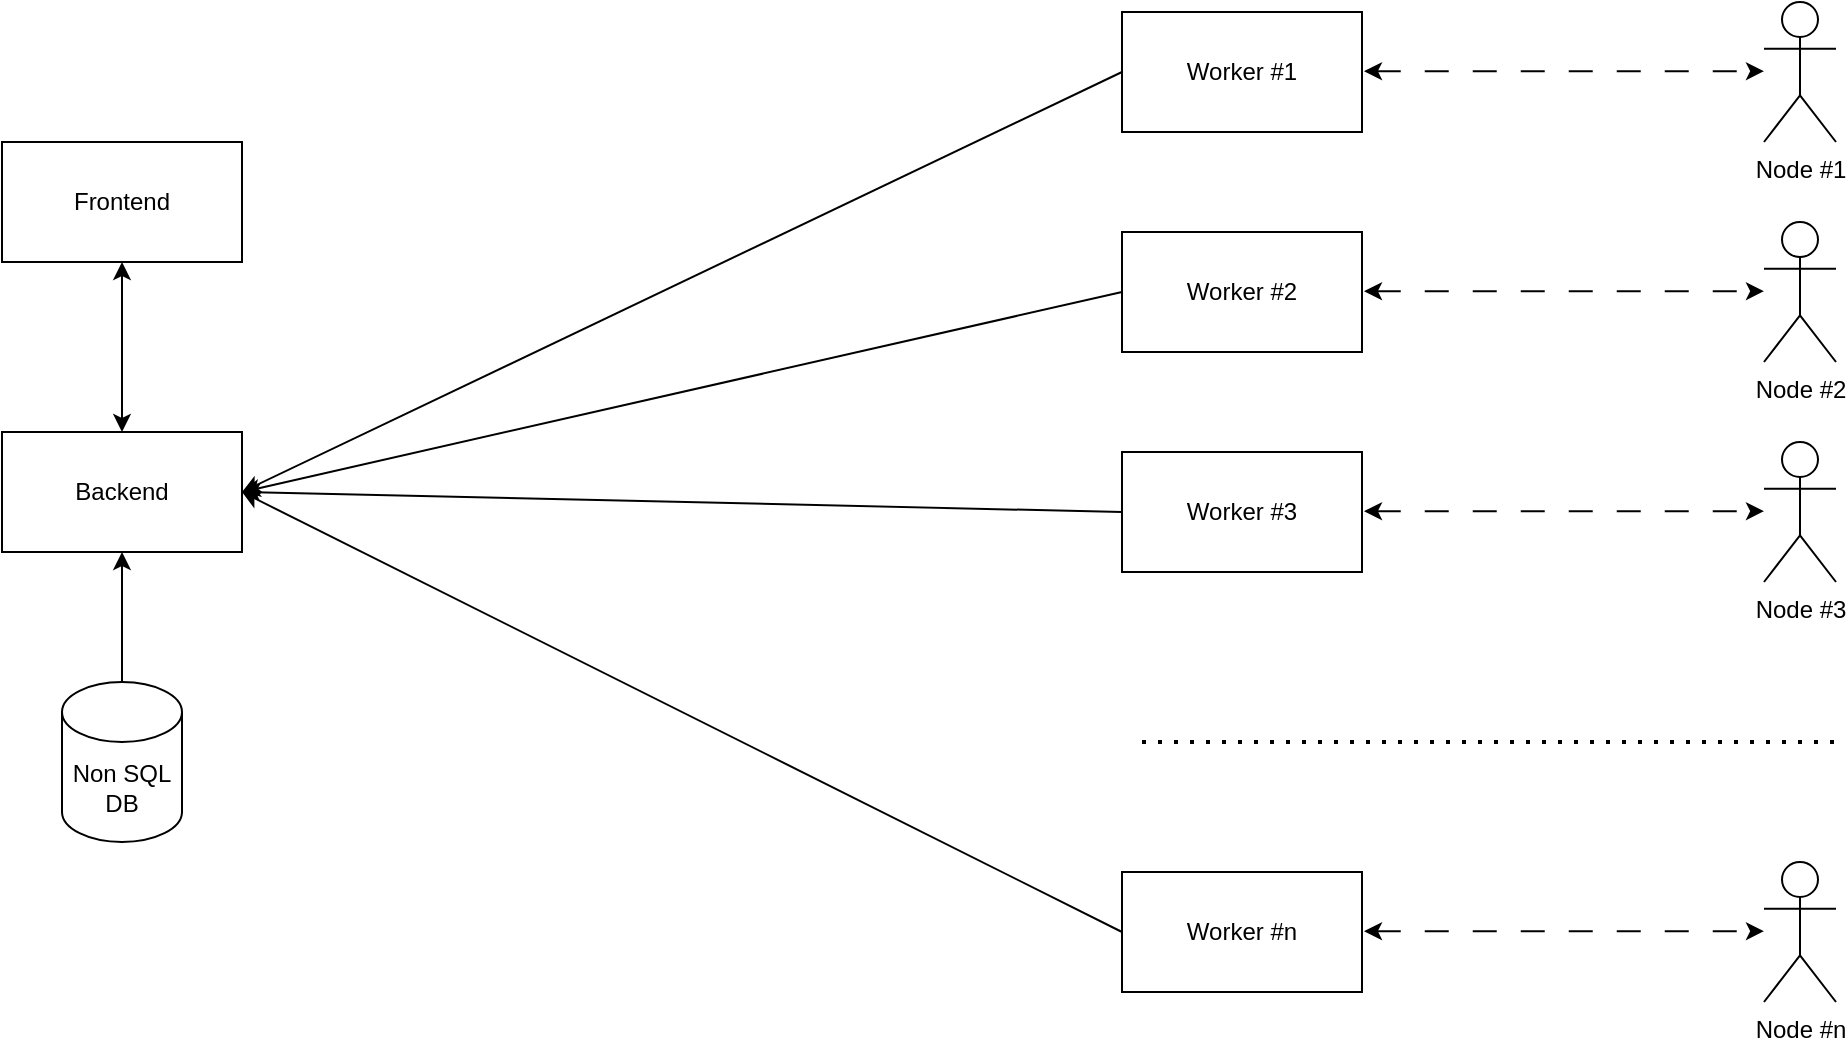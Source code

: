 <mxfile version="22.1.2" type="device">
  <diagram name="Page-1" id="AOKIrkyLKn85HgcAQ6co">
    <mxGraphModel dx="2074" dy="1204" grid="1" gridSize="10" guides="1" tooltips="1" connect="1" arrows="1" fold="1" page="1" pageScale="1" pageWidth="1169" pageHeight="827" background="none" math="0" shadow="0">
      <root>
        <mxCell id="0" />
        <mxCell id="1" parent="0" />
        <mxCell id="ybBWGSZVluEt5AXJa25l-1" value="Node #1" style="shape=umlActor;verticalLabelPosition=bottom;verticalAlign=top;html=1;outlineConnect=0;" parent="1" vertex="1">
          <mxGeometry x="1061" y="90" width="36" height="70" as="geometry" />
        </mxCell>
        <mxCell id="ybBWGSZVluEt5AXJa25l-2" value="" style="endArrow=classic;startArrow=classic;html=1;rounded=0;dashed=1;dashPattern=12 12;" parent="1" edge="1">
          <mxGeometry width="50" height="50" relative="1" as="geometry">
            <mxPoint x="861" y="124.58" as="sourcePoint" />
            <mxPoint x="1061" y="124.58" as="targetPoint" />
          </mxGeometry>
        </mxCell>
        <mxCell id="ybBWGSZVluEt5AXJa25l-7" value="Node #2" style="shape=umlActor;verticalLabelPosition=bottom;verticalAlign=top;html=1;outlineConnect=0;" parent="1" vertex="1">
          <mxGeometry x="1061" y="200" width="36" height="70" as="geometry" />
        </mxCell>
        <mxCell id="ybBWGSZVluEt5AXJa25l-8" value="" style="endArrow=classic;startArrow=classic;html=1;rounded=0;dashed=1;dashPattern=12 12;" parent="1" edge="1">
          <mxGeometry width="50" height="50" relative="1" as="geometry">
            <mxPoint x="861" y="234.58" as="sourcePoint" />
            <mxPoint x="1061" y="234.58" as="targetPoint" />
          </mxGeometry>
        </mxCell>
        <mxCell id="ybBWGSZVluEt5AXJa25l-9" value="Node #3" style="shape=umlActor;verticalLabelPosition=bottom;verticalAlign=top;html=1;outlineConnect=0;" parent="1" vertex="1">
          <mxGeometry x="1061" y="310" width="36" height="70" as="geometry" />
        </mxCell>
        <mxCell id="ybBWGSZVluEt5AXJa25l-10" value="" style="endArrow=classic;startArrow=classic;html=1;rounded=0;dashed=1;dashPattern=12 12;" parent="1" edge="1">
          <mxGeometry width="50" height="50" relative="1" as="geometry">
            <mxPoint x="861" y="344.58" as="sourcePoint" />
            <mxPoint x="1061" y="344.58" as="targetPoint" />
          </mxGeometry>
        </mxCell>
        <mxCell id="ybBWGSZVluEt5AXJa25l-11" value="Node #n" style="shape=umlActor;verticalLabelPosition=bottom;verticalAlign=top;html=1;outlineConnect=0;" parent="1" vertex="1">
          <mxGeometry x="1061" y="520" width="36" height="70" as="geometry" />
        </mxCell>
        <mxCell id="ybBWGSZVluEt5AXJa25l-12" value="" style="endArrow=classic;startArrow=classic;html=1;rounded=0;dashed=1;dashPattern=12 12;" parent="1" edge="1">
          <mxGeometry width="50" height="50" relative="1" as="geometry">
            <mxPoint x="861" y="554.58" as="sourcePoint" />
            <mxPoint x="1061" y="554.58" as="targetPoint" />
          </mxGeometry>
        </mxCell>
        <mxCell id="ybBWGSZVluEt5AXJa25l-13" value="" style="endArrow=none;dashed=1;html=1;dashPattern=1 3;strokeWidth=2;rounded=0;" parent="1" edge="1">
          <mxGeometry width="50" height="50" relative="1" as="geometry">
            <mxPoint x="750" y="460" as="sourcePoint" />
            <mxPoint x="1100" y="460" as="targetPoint" />
          </mxGeometry>
        </mxCell>
        <mxCell id="ybBWGSZVluEt5AXJa25l-14" value="Worker #1" style="rounded=0;whiteSpace=wrap;html=1;" parent="1" vertex="1">
          <mxGeometry x="740" y="95" width="120" height="60" as="geometry" />
        </mxCell>
        <mxCell id="ybBWGSZVluEt5AXJa25l-15" value="Worker #2" style="rounded=0;whiteSpace=wrap;html=1;" parent="1" vertex="1">
          <mxGeometry x="740" y="205" width="120" height="60" as="geometry" />
        </mxCell>
        <mxCell id="ybBWGSZVluEt5AXJa25l-16" value="Worker #3" style="rounded=0;whiteSpace=wrap;html=1;" parent="1" vertex="1">
          <mxGeometry x="740" y="315" width="120" height="60" as="geometry" />
        </mxCell>
        <mxCell id="ybBWGSZVluEt5AXJa25l-17" value="Worker #n" style="rounded=0;whiteSpace=wrap;html=1;" parent="1" vertex="1">
          <mxGeometry x="740" y="525" width="120" height="60" as="geometry" />
        </mxCell>
        <mxCell id="ybBWGSZVluEt5AXJa25l-20" value="" style="endArrow=classic;html=1;rounded=0;exitX=0;exitY=0.5;exitDx=0;exitDy=0;entryX=1;entryY=0.5;entryDx=0;entryDy=0;" parent="1" source="ybBWGSZVluEt5AXJa25l-14" target="ybBWGSZVluEt5AXJa25l-26" edge="1">
          <mxGeometry width="50" height="50" relative="1" as="geometry">
            <mxPoint x="590" y="180" as="sourcePoint" />
            <mxPoint x="627.5" y="335" as="targetPoint" />
          </mxGeometry>
        </mxCell>
        <mxCell id="ybBWGSZVluEt5AXJa25l-22" value="" style="endArrow=classic;html=1;rounded=0;exitX=0;exitY=0.5;exitDx=0;exitDy=0;entryX=1;entryY=0.5;entryDx=0;entryDy=0;" parent="1" source="ybBWGSZVluEt5AXJa25l-15" target="ybBWGSZVluEt5AXJa25l-26" edge="1">
          <mxGeometry width="50" height="50" relative="1" as="geometry">
            <mxPoint x="610" y="413" as="sourcePoint" />
            <mxPoint x="627.5" y="335" as="targetPoint" />
          </mxGeometry>
        </mxCell>
        <mxCell id="ybBWGSZVluEt5AXJa25l-23" value="" style="endArrow=classic;html=1;rounded=0;exitX=0;exitY=0.5;exitDx=0;exitDy=0;entryX=1;entryY=0.5;entryDx=0;entryDy=0;" parent="1" source="ybBWGSZVluEt5AXJa25l-16" target="ybBWGSZVluEt5AXJa25l-26" edge="1">
          <mxGeometry width="50" height="50" relative="1" as="geometry">
            <mxPoint x="570" y="463" as="sourcePoint" />
            <mxPoint x="627.5" y="335" as="targetPoint" />
          </mxGeometry>
        </mxCell>
        <mxCell id="ybBWGSZVluEt5AXJa25l-24" value="" style="endArrow=classic;html=1;rounded=0;exitX=0;exitY=0.5;exitDx=0;exitDy=0;entryX=1;entryY=0.5;entryDx=0;entryDy=0;" parent="1" source="ybBWGSZVluEt5AXJa25l-17" target="ybBWGSZVluEt5AXJa25l-26" edge="1">
          <mxGeometry width="50" height="50" relative="1" as="geometry">
            <mxPoint x="585" y="550" as="sourcePoint" />
            <mxPoint x="627.5" y="335" as="targetPoint" />
          </mxGeometry>
        </mxCell>
        <mxCell id="ybBWGSZVluEt5AXJa25l-26" value="Backend" style="rounded=0;whiteSpace=wrap;html=1;" parent="1" vertex="1">
          <mxGeometry x="180" y="305" width="120" height="60" as="geometry" />
        </mxCell>
        <mxCell id="naB3TpUXIEZRMHuv7Jc8-1" value="" style="edgeStyle=orthogonalEdgeStyle;rounded=0;orthogonalLoop=1;jettySize=auto;html=1;" edge="1" parent="1" source="ybBWGSZVluEt5AXJa25l-28" target="ybBWGSZVluEt5AXJa25l-26">
          <mxGeometry relative="1" as="geometry" />
        </mxCell>
        <mxCell id="ybBWGSZVluEt5AXJa25l-28" value="Non SQL DB" style="shape=cylinder3;whiteSpace=wrap;html=1;boundedLbl=1;backgroundOutline=1;size=15;" parent="1" vertex="1">
          <mxGeometry x="210" y="430" width="60" height="80" as="geometry" />
        </mxCell>
        <mxCell id="ybBWGSZVluEt5AXJa25l-29" value="Frontend" style="rounded=0;whiteSpace=wrap;html=1;" parent="1" vertex="1">
          <mxGeometry x="180" y="160" width="120" height="60" as="geometry" />
        </mxCell>
        <mxCell id="ybBWGSZVluEt5AXJa25l-31" value="" style="endArrow=classic;startArrow=classic;html=1;rounded=0;entryX=0.5;entryY=1;entryDx=0;entryDy=0;" parent="1" source="ybBWGSZVluEt5AXJa25l-26" target="ybBWGSZVluEt5AXJa25l-29" edge="1">
          <mxGeometry width="50" height="50" relative="1" as="geometry">
            <mxPoint x="130" y="470" as="sourcePoint" />
            <mxPoint x="180" y="420" as="targetPoint" />
          </mxGeometry>
        </mxCell>
      </root>
    </mxGraphModel>
  </diagram>
</mxfile>
